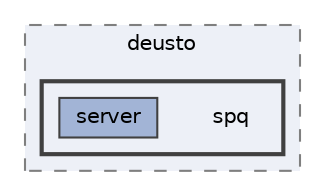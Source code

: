 digraph "src/main/java/es/deusto/spq"
{
 // LATEX_PDF_SIZE
  bgcolor="transparent";
  edge [fontname=Helvetica,fontsize=10,labelfontname=Helvetica,labelfontsize=10];
  node [fontname=Helvetica,fontsize=10,shape=box,height=0.2,width=0.4];
  compound=true
  subgraph clusterdir_218602b84a76f1dba535b3f8d119ec0a {
    graph [ bgcolor="#edf0f7", pencolor="grey50", label="deusto", fontname=Helvetica,fontsize=10 style="filled,dashed", URL="dir_218602b84a76f1dba535b3f8d119ec0a.html",tooltip=""]
  subgraph clusterdir_7df73947654fe6d5c668d5365112078e {
    graph [ bgcolor="#edf0f7", pencolor="grey25", label="", fontname=Helvetica,fontsize=10 style="filled,bold", URL="dir_7df73947654fe6d5c668d5365112078e.html",tooltip=""]
    dir_7df73947654fe6d5c668d5365112078e [shape=plaintext, label="spq"];
  dir_de437d1c073fb9332ce6284ff6cf50be [label="server", fillcolor="#a2b4d6", color="grey25", style="filled", URL="dir_de437d1c073fb9332ce6284ff6cf50be.html",tooltip=""];
  }
  }
}
